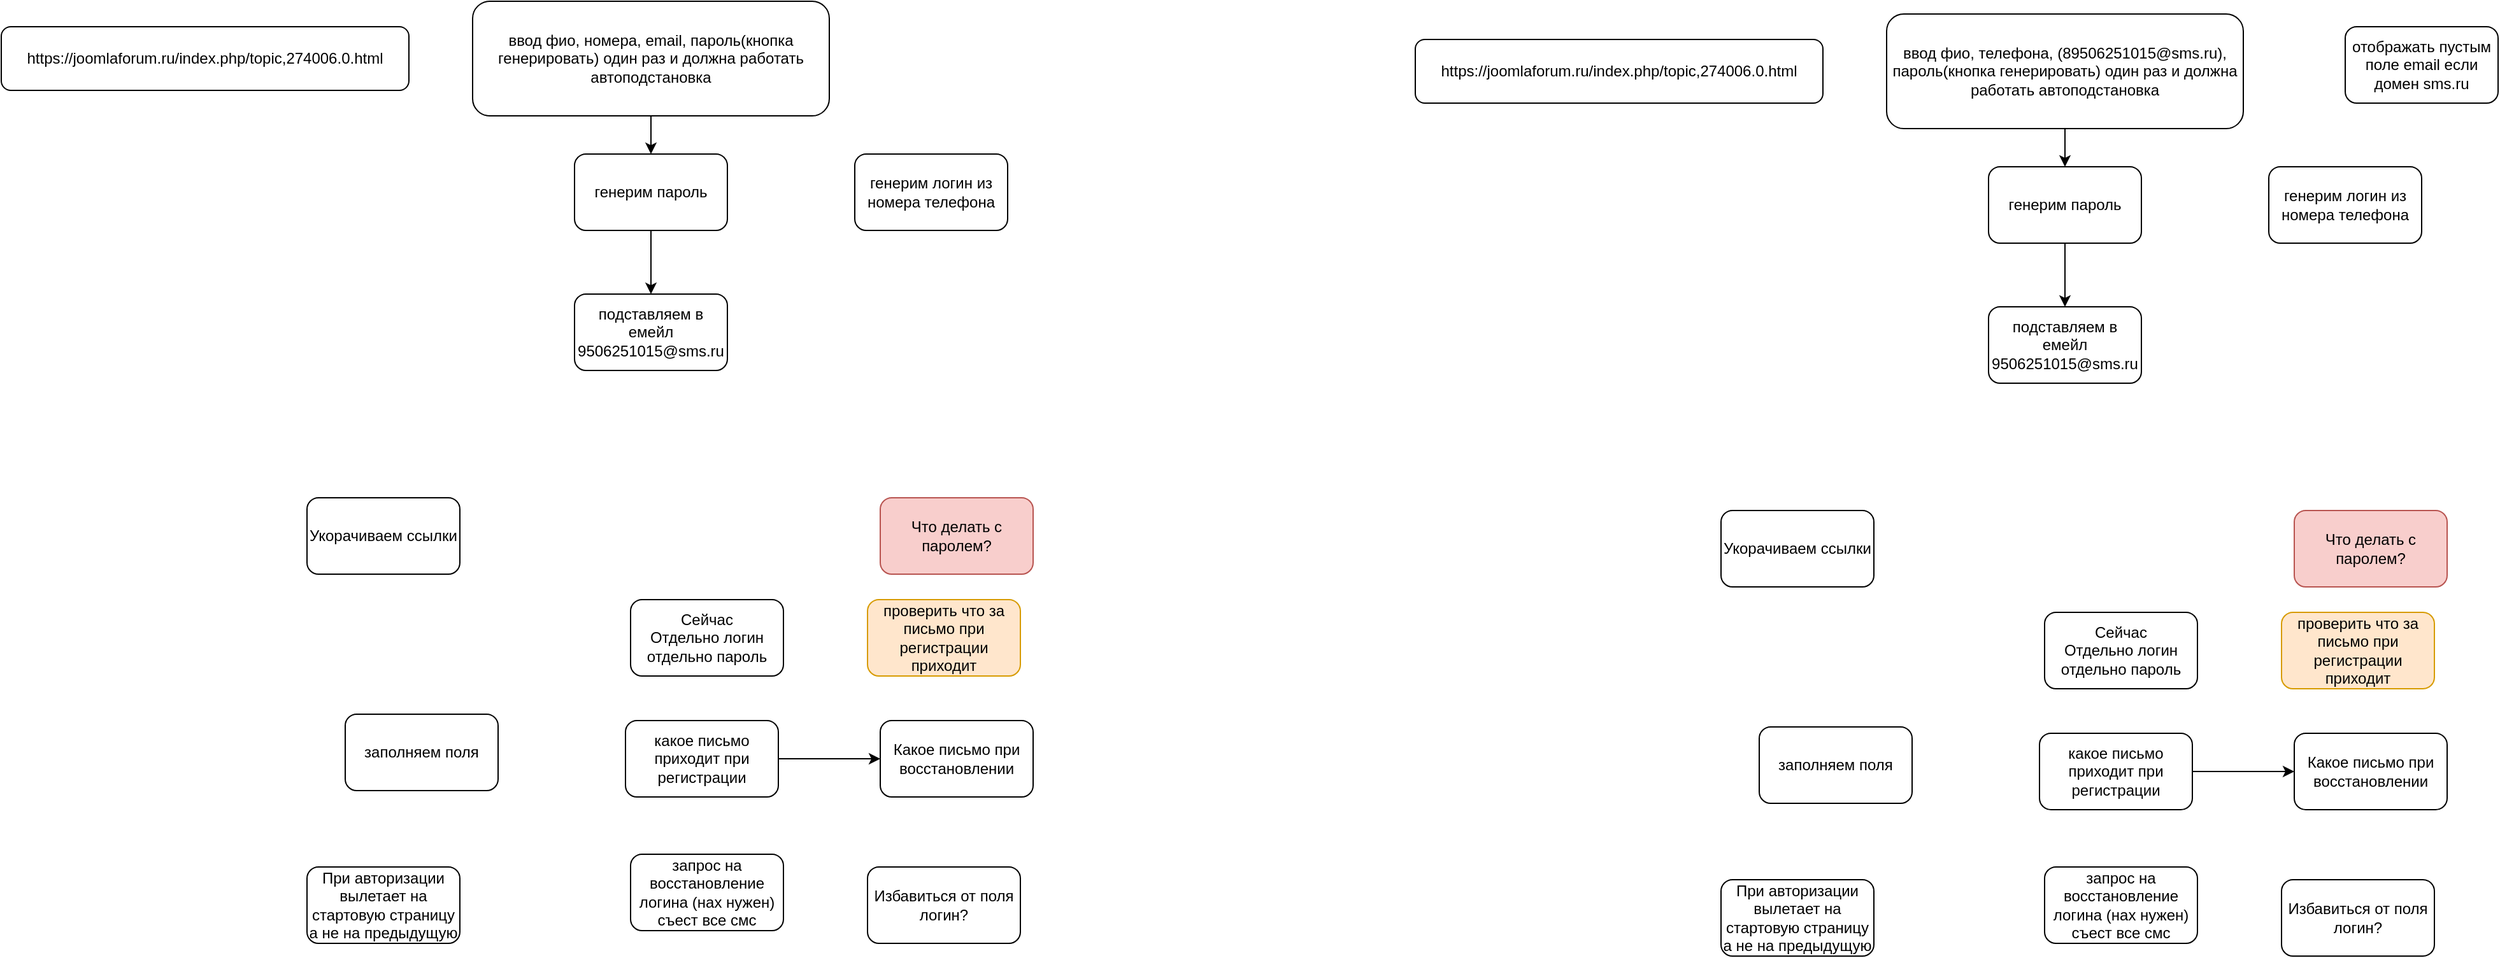 <mxfile version="14.7.6" type="github">
  <diagram id="ToOjBC1Id_yxoeAMBEmB" name="Page-1">
    <mxGraphModel dx="3422" dy="1458" grid="1" gridSize="10" guides="1" tooltips="1" connect="1" arrows="1" fold="1" page="1" pageScale="1" pageWidth="827" pageHeight="1169" math="0" shadow="0">
      <root>
        <mxCell id="0" />
        <mxCell id="1" parent="0" />
        <mxCell id="621J0vIKwAmu1t2EWcD7-5" value="" style="edgeStyle=orthogonalEdgeStyle;rounded=0;orthogonalLoop=1;jettySize=auto;html=1;" parent="1" source="621J0vIKwAmu1t2EWcD7-1" target="621J0vIKwAmu1t2EWcD7-4" edge="1">
          <mxGeometry relative="1" as="geometry" />
        </mxCell>
        <mxCell id="621J0vIKwAmu1t2EWcD7-1" value="ввод фио, номера, email, пароль(кнопка генерировать) один раз и должна работать автоподстановка" style="rounded=1;whiteSpace=wrap;html=1;" parent="1" vertex="1">
          <mxGeometry x="290" y="20" width="280" height="90" as="geometry" />
        </mxCell>
        <mxCell id="621J0vIKwAmu1t2EWcD7-2" value="заполняем поля" style="rounded=1;whiteSpace=wrap;html=1;" parent="1" vertex="1">
          <mxGeometry x="190" y="580" width="120" height="60" as="geometry" />
        </mxCell>
        <mxCell id="621J0vIKwAmu1t2EWcD7-7" value="" style="edgeStyle=orthogonalEdgeStyle;rounded=0;orthogonalLoop=1;jettySize=auto;html=1;" parent="1" source="621J0vIKwAmu1t2EWcD7-4" target="621J0vIKwAmu1t2EWcD7-6" edge="1">
          <mxGeometry relative="1" as="geometry" />
        </mxCell>
        <mxCell id="621J0vIKwAmu1t2EWcD7-4" value="генерим пароль" style="rounded=1;whiteSpace=wrap;html=1;" parent="1" vertex="1">
          <mxGeometry x="370" y="140" width="120" height="60" as="geometry" />
        </mxCell>
        <mxCell id="621J0vIKwAmu1t2EWcD7-6" value="подставляем в емейл 9506251015@sms.ru" style="rounded=1;whiteSpace=wrap;html=1;" parent="1" vertex="1">
          <mxGeometry x="370" y="250" width="120" height="60" as="geometry" />
        </mxCell>
        <mxCell id="VCxaMuIBswTyikWX3NAE-1" value="генерим логин из номера телефона" style="rounded=1;whiteSpace=wrap;html=1;" parent="1" vertex="1">
          <mxGeometry x="590" y="140" width="120" height="60" as="geometry" />
        </mxCell>
        <mxCell id="VCxaMuIBswTyikWX3NAE-5" value="" style="edgeStyle=orthogonalEdgeStyle;rounded=0;orthogonalLoop=1;jettySize=auto;html=1;" parent="1" source="VCxaMuIBswTyikWX3NAE-3" target="VCxaMuIBswTyikWX3NAE-4" edge="1">
          <mxGeometry relative="1" as="geometry" />
        </mxCell>
        <mxCell id="VCxaMuIBswTyikWX3NAE-3" value="какое письмо приходит при регистрации" style="rounded=1;whiteSpace=wrap;html=1;" parent="1" vertex="1">
          <mxGeometry x="410" y="585" width="120" height="60" as="geometry" />
        </mxCell>
        <mxCell id="VCxaMuIBswTyikWX3NAE-4" value="Какое письмо при восстановлении" style="whiteSpace=wrap;html=1;rounded=1;" parent="1" vertex="1">
          <mxGeometry x="610" y="585" width="120" height="60" as="geometry" />
        </mxCell>
        <mxCell id="VCxaMuIBswTyikWX3NAE-6" value="запрос на восстановление логина (нах нужен) съест все смс" style="rounded=1;whiteSpace=wrap;html=1;" parent="1" vertex="1">
          <mxGeometry x="414" y="690" width="120" height="60" as="geometry" />
        </mxCell>
        <mxCell id="VCxaMuIBswTyikWX3NAE-7" value="Сейчас &lt;br&gt;Отдельно логин отдельно пароль" style="rounded=1;whiteSpace=wrap;html=1;" parent="1" vertex="1">
          <mxGeometry x="414" y="490" width="120" height="60" as="geometry" />
        </mxCell>
        <mxCell id="VCxaMuIBswTyikWX3NAE-8" value="Укорачиваем ссылки" style="rounded=1;whiteSpace=wrap;html=1;" parent="1" vertex="1">
          <mxGeometry x="160" y="410" width="120" height="60" as="geometry" />
        </mxCell>
        <mxCell id="VCxaMuIBswTyikWX3NAE-9" value="Избавиться от поля логин?" style="rounded=1;whiteSpace=wrap;html=1;" parent="1" vertex="1">
          <mxGeometry x="600" y="700" width="120" height="60" as="geometry" />
        </mxCell>
        <mxCell id="VCxaMuIBswTyikWX3NAE-10" value="проверить что за письмо при регистрации приходит" style="rounded=1;whiteSpace=wrap;html=1;fillColor=#ffe6cc;strokeColor=#d79b00;" parent="1" vertex="1">
          <mxGeometry x="600" y="490" width="120" height="60" as="geometry" />
        </mxCell>
        <mxCell id="VCxaMuIBswTyikWX3NAE-11" value="Что делать с паролем?" style="rounded=1;whiteSpace=wrap;html=1;fillColor=#f8cecc;strokeColor=#b85450;" parent="1" vertex="1">
          <mxGeometry x="610" y="410" width="120" height="60" as="geometry" />
        </mxCell>
        <mxCell id="VCxaMuIBswTyikWX3NAE-12" value="При авторизации вылетает на стартовую страницу&lt;br&gt;а не на предыдущую" style="rounded=1;whiteSpace=wrap;html=1;" parent="1" vertex="1">
          <mxGeometry x="160" y="700" width="120" height="60" as="geometry" />
        </mxCell>
        <mxCell id="VCxaMuIBswTyikWX3NAE-13" value="https://joomlaforum.ru/index.php/topic,274006.0.html" style="rounded=1;whiteSpace=wrap;html=1;" parent="1" vertex="1">
          <mxGeometry x="-80" y="40" width="320" height="50" as="geometry" />
        </mxCell>
        <mxCell id="LhMJLHz-pi7T5mSyl8Vb-1" value="" style="edgeStyle=orthogonalEdgeStyle;rounded=0;orthogonalLoop=1;jettySize=auto;html=1;" edge="1" parent="1" source="LhMJLHz-pi7T5mSyl8Vb-2" target="LhMJLHz-pi7T5mSyl8Vb-5">
          <mxGeometry relative="1" as="geometry" />
        </mxCell>
        <mxCell id="LhMJLHz-pi7T5mSyl8Vb-2" value="ввод фио, телефона, (89506251015@sms.ru), пароль(кнопка генерировать) один раз и должна работать автоподстановка" style="rounded=1;whiteSpace=wrap;html=1;" vertex="1" parent="1">
          <mxGeometry x="1400" y="30" width="280" height="90" as="geometry" />
        </mxCell>
        <mxCell id="LhMJLHz-pi7T5mSyl8Vb-3" value="заполняем поля" style="rounded=1;whiteSpace=wrap;html=1;" vertex="1" parent="1">
          <mxGeometry x="1300" y="590" width="120" height="60" as="geometry" />
        </mxCell>
        <mxCell id="LhMJLHz-pi7T5mSyl8Vb-4" value="" style="edgeStyle=orthogonalEdgeStyle;rounded=0;orthogonalLoop=1;jettySize=auto;html=1;" edge="1" parent="1" source="LhMJLHz-pi7T5mSyl8Vb-5" target="LhMJLHz-pi7T5mSyl8Vb-6">
          <mxGeometry relative="1" as="geometry" />
        </mxCell>
        <mxCell id="LhMJLHz-pi7T5mSyl8Vb-5" value="генерим пароль" style="rounded=1;whiteSpace=wrap;html=1;" vertex="1" parent="1">
          <mxGeometry x="1480" y="150" width="120" height="60" as="geometry" />
        </mxCell>
        <mxCell id="LhMJLHz-pi7T5mSyl8Vb-6" value="подставляем в емейл 9506251015@sms.ru" style="rounded=1;whiteSpace=wrap;html=1;" vertex="1" parent="1">
          <mxGeometry x="1480" y="260" width="120" height="60" as="geometry" />
        </mxCell>
        <mxCell id="LhMJLHz-pi7T5mSyl8Vb-7" value="генерим логин из номера телефона" style="rounded=1;whiteSpace=wrap;html=1;" vertex="1" parent="1">
          <mxGeometry x="1700" y="150" width="120" height="60" as="geometry" />
        </mxCell>
        <mxCell id="LhMJLHz-pi7T5mSyl8Vb-8" value="" style="edgeStyle=orthogonalEdgeStyle;rounded=0;orthogonalLoop=1;jettySize=auto;html=1;" edge="1" parent="1" source="LhMJLHz-pi7T5mSyl8Vb-9" target="LhMJLHz-pi7T5mSyl8Vb-10">
          <mxGeometry relative="1" as="geometry" />
        </mxCell>
        <mxCell id="LhMJLHz-pi7T5mSyl8Vb-9" value="какое письмо приходит при регистрации" style="rounded=1;whiteSpace=wrap;html=1;" vertex="1" parent="1">
          <mxGeometry x="1520" y="595" width="120" height="60" as="geometry" />
        </mxCell>
        <mxCell id="LhMJLHz-pi7T5mSyl8Vb-10" value="Какое письмо при восстановлении" style="whiteSpace=wrap;html=1;rounded=1;" vertex="1" parent="1">
          <mxGeometry x="1720" y="595" width="120" height="60" as="geometry" />
        </mxCell>
        <mxCell id="LhMJLHz-pi7T5mSyl8Vb-11" value="запрос на восстановление логина (нах нужен) съест все смс" style="rounded=1;whiteSpace=wrap;html=1;" vertex="1" parent="1">
          <mxGeometry x="1524" y="700" width="120" height="60" as="geometry" />
        </mxCell>
        <mxCell id="LhMJLHz-pi7T5mSyl8Vb-12" value="Сейчас &lt;br&gt;Отдельно логин отдельно пароль" style="rounded=1;whiteSpace=wrap;html=1;" vertex="1" parent="1">
          <mxGeometry x="1524" y="500" width="120" height="60" as="geometry" />
        </mxCell>
        <mxCell id="LhMJLHz-pi7T5mSyl8Vb-13" value="Укорачиваем ссылки" style="rounded=1;whiteSpace=wrap;html=1;" vertex="1" parent="1">
          <mxGeometry x="1270" y="420" width="120" height="60" as="geometry" />
        </mxCell>
        <mxCell id="LhMJLHz-pi7T5mSyl8Vb-14" value="Избавиться от поля логин?" style="rounded=1;whiteSpace=wrap;html=1;" vertex="1" parent="1">
          <mxGeometry x="1710" y="710" width="120" height="60" as="geometry" />
        </mxCell>
        <mxCell id="LhMJLHz-pi7T5mSyl8Vb-15" value="проверить что за письмо при регистрации приходит" style="rounded=1;whiteSpace=wrap;html=1;fillColor=#ffe6cc;strokeColor=#d79b00;" vertex="1" parent="1">
          <mxGeometry x="1710" y="500" width="120" height="60" as="geometry" />
        </mxCell>
        <mxCell id="LhMJLHz-pi7T5mSyl8Vb-16" value="Что делать с паролем?" style="rounded=1;whiteSpace=wrap;html=1;fillColor=#f8cecc;strokeColor=#b85450;" vertex="1" parent="1">
          <mxGeometry x="1720" y="420" width="120" height="60" as="geometry" />
        </mxCell>
        <mxCell id="LhMJLHz-pi7T5mSyl8Vb-17" value="При авторизации вылетает на стартовую страницу&lt;br&gt;а не на предыдущую" style="rounded=1;whiteSpace=wrap;html=1;" vertex="1" parent="1">
          <mxGeometry x="1270" y="710" width="120" height="60" as="geometry" />
        </mxCell>
        <mxCell id="LhMJLHz-pi7T5mSyl8Vb-18" value="https://joomlaforum.ru/index.php/topic,274006.0.html" style="rounded=1;whiteSpace=wrap;html=1;" vertex="1" parent="1">
          <mxGeometry x="1030" y="50" width="320" height="50" as="geometry" />
        </mxCell>
        <mxCell id="LhMJLHz-pi7T5mSyl8Vb-19" value="отображать пустым поле email если домен sms.ru" style="rounded=1;whiteSpace=wrap;html=1;" vertex="1" parent="1">
          <mxGeometry x="1760" y="40" width="120" height="60" as="geometry" />
        </mxCell>
      </root>
    </mxGraphModel>
  </diagram>
</mxfile>
